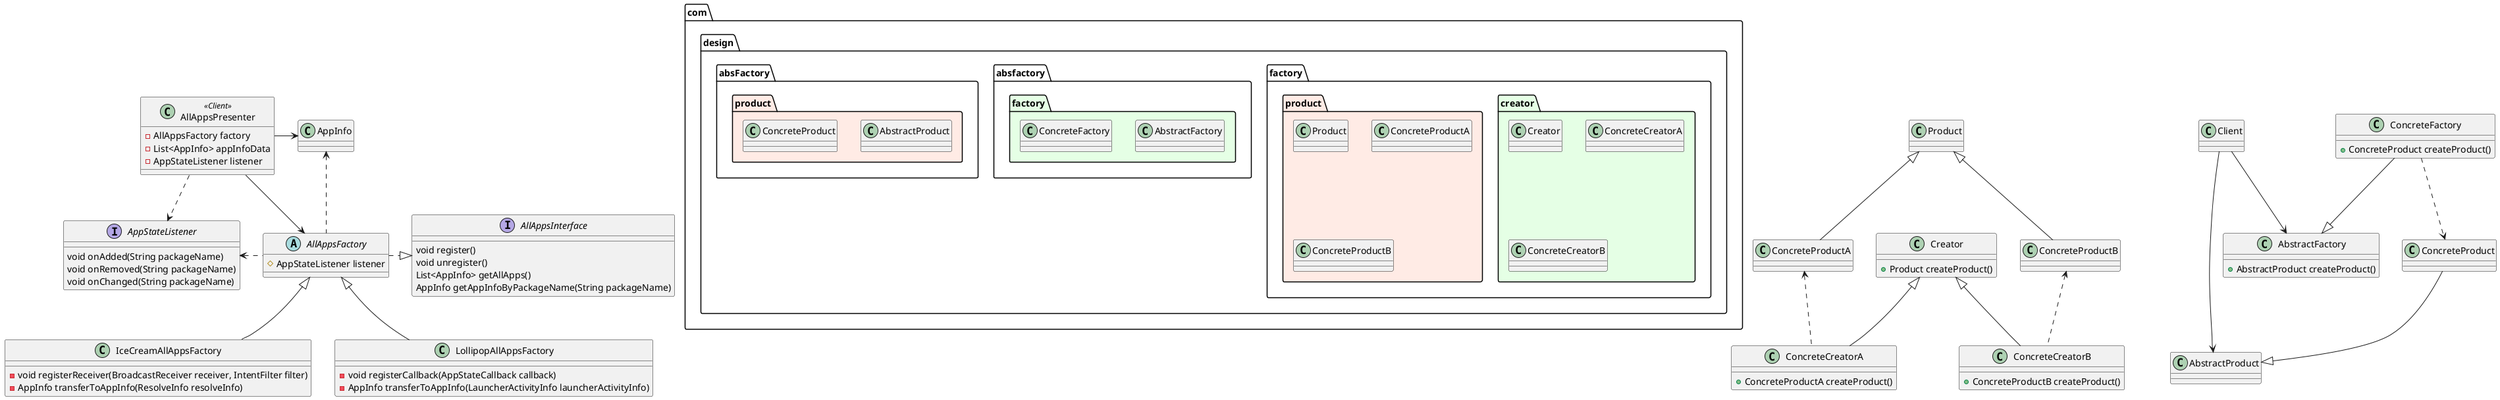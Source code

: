 @startuml
/' --- 工厂模式 --- '/
package com.design.factory.creator #e5ffe5 {
    class Creator
    class ConcreteCreatorA
    class ConcreteCreatorB
}
package com.design.factory.product #ffebe5 {
    class Product
    class ConcreteProductA
    class ConcreteProductB
}
class Creator {
    +Product createProduct()
}
class ConcreteCreatorA {
    +ConcreteProductA createProduct()
}
class ConcreteCreatorB {
    +ConcreteProductB createProduct()
}
Creator <|-- ConcreteCreatorA
Creator <|-- ConcreteCreatorB

class Product{}
class ConcreteProductA{}
class ConcreteProductB{}

Product <|-- ConcreteProductA
Product <|-- ConcreteProductB

ConcreteProductA <.. ConcreteCreatorA
ConcreteProductB <.. ConcreteCreatorB

/' --- 抽象工厂模式 --- '/
package com.design.absfactory.factory #e5ffe5 {
    class AbstractFactory
    class ConcreteFactory
}
package com.design.absFactory.product #ffebe5 {
    class AbstractProduct
    class ConcreteProduct
}
class Client {}
class AbstractFactory {
    +AbstractProduct createProduct()
}
class ConcreteFactory {
    +ConcreteProduct createProduct()
}
ConcreteFactory --|> AbstractFactory
class AbstractProduct {}
class ConcreteProduct {}
ConcreteProduct --|> AbstractProduct
ConcreteFactory ..> ConcreteProduct
Client --> AbstractFactory
Client --> AbstractProduct

/' --- 工厂模式实践 --- '/
class AllAppsPresenter <<Client>> {
    -AllAppsFactory factory
    -List<AppInfo> appInfoData
    -AppStateListener listener
}
interface AllAppsInterface{
    void register()
    void unregister()
    List<AppInfo> getAllApps()
    AppInfo getAppInfoByPackageName(String packageName)
}
interface AppStateListener {
    void onAdded(String packageName)
    void onRemoved(String packageName)
    void onChanged(String packageName)
}
abstract class AllAppsFactory{
    #AppStateListener listener
}
class IceCreamAllAppsFactory {
    -void registerReceiver(BroadcastReceiver receiver, IntentFilter filter)
    -AppInfo transferToAppInfo(ResolveInfo resolveInfo)
}
class LollipopAllAppsFactory{
    -void registerCallback(AppStateCallback callback)
    -AppInfo transferToAppInfo(LauncherActivityInfo launcherActivityInfo)
}
class AppInfo{}
AllAppsFactory .right.|> AllAppsInterface
AllAppsPresenter -down-> AllAppsFactory
AllAppsPresenter -right-> AppInfo
AllAppsPresenter .down.> AppStateListener
IceCreamAllAppsFactory -up-|> AllAppsFactory
LollipopAllAppsFactory -up-|> AllAppsFactory
AllAppsFactory .left.> AppInfo
AllAppsFactory .left.> AppStateListener

@enduml
